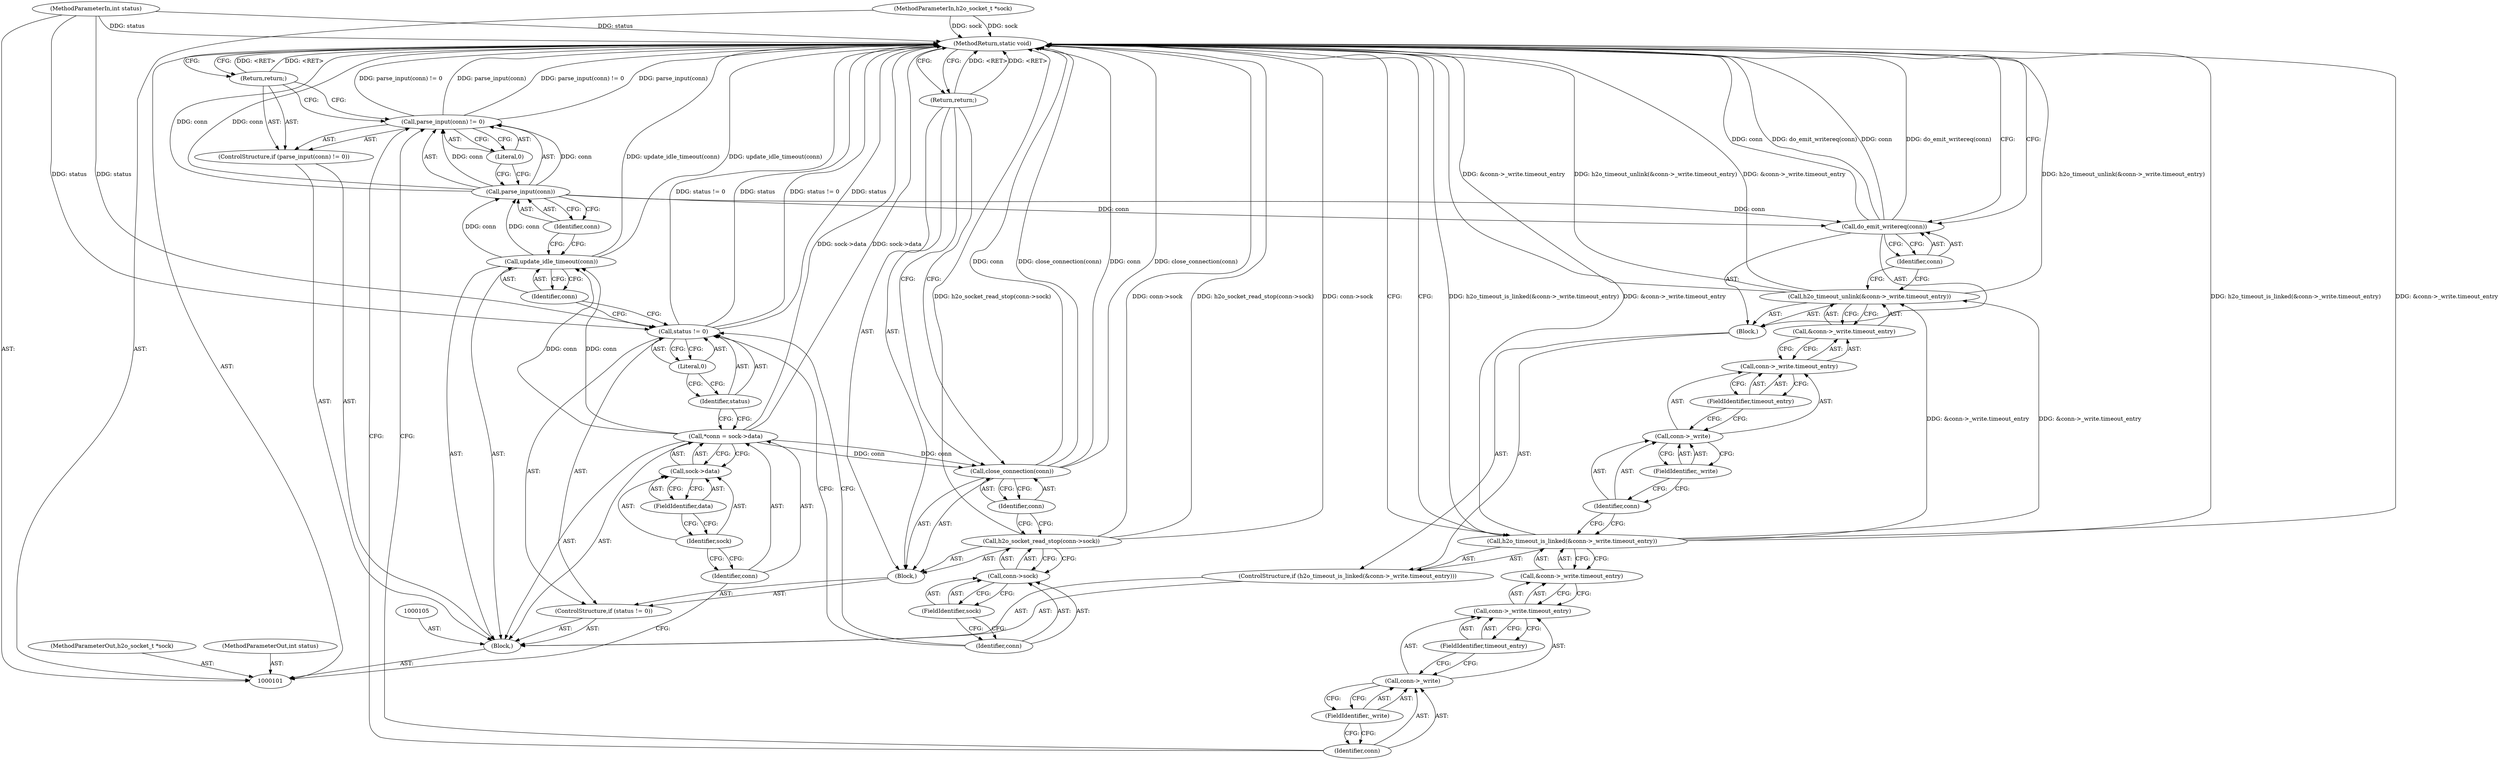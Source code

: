 digraph "0_h2o_1c0808d580da09fdec5a9a74ff09e103ea058dd4_0" {
"1000149" [label="(MethodReturn,static void)"];
"1000102" [label="(MethodParameterIn,h2o_socket_t *sock)"];
"1000208" [label="(MethodParameterOut,h2o_socket_t *sock)"];
"1000103" [label="(MethodParameterIn,int status)"];
"1000209" [label="(MethodParameterOut,int status)"];
"1000124" [label="(Identifier,conn)"];
"1000123" [label="(Call,update_idle_timeout(conn))"];
"1000128" [label="(Identifier,conn)"];
"1000129" [label="(Literal,0)"];
"1000125" [label="(ControlStructure,if (parse_input(conn) != 0))"];
"1000126" [label="(Call,parse_input(conn) != 0)"];
"1000127" [label="(Call,parse_input(conn))"];
"1000130" [label="(Return,return;)"];
"1000133" [label="(Call,&conn->_write.timeout_entry)"];
"1000134" [label="(Call,conn->_write.timeout_entry)"];
"1000135" [label="(Call,conn->_write)"];
"1000136" [label="(Identifier,conn)"];
"1000137" [label="(FieldIdentifier,_write)"];
"1000138" [label="(FieldIdentifier,timeout_entry)"];
"1000131" [label="(ControlStructure,if (h2o_timeout_is_linked(&conn->_write.timeout_entry)))"];
"1000139" [label="(Block,)"];
"1000132" [label="(Call,h2o_timeout_is_linked(&conn->_write.timeout_entry))"];
"1000141" [label="(Call,&conn->_write.timeout_entry)"];
"1000142" [label="(Call,conn->_write.timeout_entry)"];
"1000143" [label="(Call,conn->_write)"];
"1000144" [label="(Identifier,conn)"];
"1000145" [label="(FieldIdentifier,_write)"];
"1000146" [label="(FieldIdentifier,timeout_entry)"];
"1000140" [label="(Call,h2o_timeout_unlink(&conn->_write.timeout_entry))"];
"1000148" [label="(Identifier,conn)"];
"1000147" [label="(Call,do_emit_writereq(conn))"];
"1000104" [label="(Block,)"];
"1000106" [label="(Call,*conn = sock->data)"];
"1000107" [label="(Identifier,conn)"];
"1000108" [label="(Call,sock->data)"];
"1000109" [label="(Identifier,sock)"];
"1000110" [label="(FieldIdentifier,data)"];
"1000114" [label="(Literal,0)"];
"1000115" [label="(Block,)"];
"1000111" [label="(ControlStructure,if (status != 0))"];
"1000112" [label="(Call,status != 0)"];
"1000113" [label="(Identifier,status)"];
"1000117" [label="(Call,conn->sock)"];
"1000118" [label="(Identifier,conn)"];
"1000119" [label="(FieldIdentifier,sock)"];
"1000116" [label="(Call,h2o_socket_read_stop(conn->sock))"];
"1000121" [label="(Identifier,conn)"];
"1000120" [label="(Call,close_connection(conn))"];
"1000122" [label="(Return,return;)"];
"1000149" -> "1000101"  [label="AST: "];
"1000149" -> "1000122"  [label="CFG: "];
"1000149" -> "1000130"  [label="CFG: "];
"1000149" -> "1000147"  [label="CFG: "];
"1000149" -> "1000132"  [label="CFG: "];
"1000122" -> "1000149"  [label="DDG: <RET>"];
"1000116" -> "1000149"  [label="DDG: conn->sock"];
"1000116" -> "1000149"  [label="DDG: h2o_socket_read_stop(conn->sock)"];
"1000126" -> "1000149"  [label="DDG: parse_input(conn) != 0"];
"1000126" -> "1000149"  [label="DDG: parse_input(conn)"];
"1000106" -> "1000149"  [label="DDG: sock->data"];
"1000140" -> "1000149"  [label="DDG: h2o_timeout_unlink(&conn->_write.timeout_entry)"];
"1000140" -> "1000149"  [label="DDG: &conn->_write.timeout_entry"];
"1000103" -> "1000149"  [label="DDG: status"];
"1000120" -> "1000149"  [label="DDG: conn"];
"1000120" -> "1000149"  [label="DDG: close_connection(conn)"];
"1000147" -> "1000149"  [label="DDG: conn"];
"1000147" -> "1000149"  [label="DDG: do_emit_writereq(conn)"];
"1000127" -> "1000149"  [label="DDG: conn"];
"1000123" -> "1000149"  [label="DDG: update_idle_timeout(conn)"];
"1000132" -> "1000149"  [label="DDG: h2o_timeout_is_linked(&conn->_write.timeout_entry)"];
"1000132" -> "1000149"  [label="DDG: &conn->_write.timeout_entry"];
"1000102" -> "1000149"  [label="DDG: sock"];
"1000112" -> "1000149"  [label="DDG: status != 0"];
"1000112" -> "1000149"  [label="DDG: status"];
"1000130" -> "1000149"  [label="DDG: <RET>"];
"1000102" -> "1000101"  [label="AST: "];
"1000102" -> "1000149"  [label="DDG: sock"];
"1000208" -> "1000101"  [label="AST: "];
"1000103" -> "1000101"  [label="AST: "];
"1000103" -> "1000149"  [label="DDG: status"];
"1000103" -> "1000112"  [label="DDG: status"];
"1000209" -> "1000101"  [label="AST: "];
"1000124" -> "1000123"  [label="AST: "];
"1000124" -> "1000112"  [label="CFG: "];
"1000123" -> "1000124"  [label="CFG: "];
"1000123" -> "1000104"  [label="AST: "];
"1000123" -> "1000124"  [label="CFG: "];
"1000124" -> "1000123"  [label="AST: "];
"1000128" -> "1000123"  [label="CFG: "];
"1000123" -> "1000149"  [label="DDG: update_idle_timeout(conn)"];
"1000106" -> "1000123"  [label="DDG: conn"];
"1000123" -> "1000127"  [label="DDG: conn"];
"1000128" -> "1000127"  [label="AST: "];
"1000128" -> "1000123"  [label="CFG: "];
"1000127" -> "1000128"  [label="CFG: "];
"1000129" -> "1000126"  [label="AST: "];
"1000129" -> "1000127"  [label="CFG: "];
"1000126" -> "1000129"  [label="CFG: "];
"1000125" -> "1000104"  [label="AST: "];
"1000126" -> "1000125"  [label="AST: "];
"1000130" -> "1000125"  [label="AST: "];
"1000126" -> "1000125"  [label="AST: "];
"1000126" -> "1000129"  [label="CFG: "];
"1000127" -> "1000126"  [label="AST: "];
"1000129" -> "1000126"  [label="AST: "];
"1000130" -> "1000126"  [label="CFG: "];
"1000136" -> "1000126"  [label="CFG: "];
"1000126" -> "1000149"  [label="DDG: parse_input(conn) != 0"];
"1000126" -> "1000149"  [label="DDG: parse_input(conn)"];
"1000127" -> "1000126"  [label="DDG: conn"];
"1000127" -> "1000126"  [label="AST: "];
"1000127" -> "1000128"  [label="CFG: "];
"1000128" -> "1000127"  [label="AST: "];
"1000129" -> "1000127"  [label="CFG: "];
"1000127" -> "1000149"  [label="DDG: conn"];
"1000127" -> "1000126"  [label="DDG: conn"];
"1000123" -> "1000127"  [label="DDG: conn"];
"1000127" -> "1000147"  [label="DDG: conn"];
"1000130" -> "1000125"  [label="AST: "];
"1000130" -> "1000126"  [label="CFG: "];
"1000149" -> "1000130"  [label="CFG: "];
"1000130" -> "1000149"  [label="DDG: <RET>"];
"1000133" -> "1000132"  [label="AST: "];
"1000133" -> "1000134"  [label="CFG: "];
"1000134" -> "1000133"  [label="AST: "];
"1000132" -> "1000133"  [label="CFG: "];
"1000134" -> "1000133"  [label="AST: "];
"1000134" -> "1000138"  [label="CFG: "];
"1000135" -> "1000134"  [label="AST: "];
"1000138" -> "1000134"  [label="AST: "];
"1000133" -> "1000134"  [label="CFG: "];
"1000135" -> "1000134"  [label="AST: "];
"1000135" -> "1000137"  [label="CFG: "];
"1000136" -> "1000135"  [label="AST: "];
"1000137" -> "1000135"  [label="AST: "];
"1000138" -> "1000135"  [label="CFG: "];
"1000136" -> "1000135"  [label="AST: "];
"1000136" -> "1000126"  [label="CFG: "];
"1000137" -> "1000136"  [label="CFG: "];
"1000137" -> "1000135"  [label="AST: "];
"1000137" -> "1000136"  [label="CFG: "];
"1000135" -> "1000137"  [label="CFG: "];
"1000138" -> "1000134"  [label="AST: "];
"1000138" -> "1000135"  [label="CFG: "];
"1000134" -> "1000138"  [label="CFG: "];
"1000131" -> "1000104"  [label="AST: "];
"1000132" -> "1000131"  [label="AST: "];
"1000139" -> "1000131"  [label="AST: "];
"1000139" -> "1000131"  [label="AST: "];
"1000140" -> "1000139"  [label="AST: "];
"1000147" -> "1000139"  [label="AST: "];
"1000132" -> "1000131"  [label="AST: "];
"1000132" -> "1000133"  [label="CFG: "];
"1000133" -> "1000132"  [label="AST: "];
"1000144" -> "1000132"  [label="CFG: "];
"1000149" -> "1000132"  [label="CFG: "];
"1000132" -> "1000149"  [label="DDG: h2o_timeout_is_linked(&conn->_write.timeout_entry)"];
"1000132" -> "1000149"  [label="DDG: &conn->_write.timeout_entry"];
"1000132" -> "1000140"  [label="DDG: &conn->_write.timeout_entry"];
"1000141" -> "1000140"  [label="AST: "];
"1000141" -> "1000142"  [label="CFG: "];
"1000142" -> "1000141"  [label="AST: "];
"1000140" -> "1000141"  [label="CFG: "];
"1000142" -> "1000141"  [label="AST: "];
"1000142" -> "1000146"  [label="CFG: "];
"1000143" -> "1000142"  [label="AST: "];
"1000146" -> "1000142"  [label="AST: "];
"1000141" -> "1000142"  [label="CFG: "];
"1000143" -> "1000142"  [label="AST: "];
"1000143" -> "1000145"  [label="CFG: "];
"1000144" -> "1000143"  [label="AST: "];
"1000145" -> "1000143"  [label="AST: "];
"1000146" -> "1000143"  [label="CFG: "];
"1000144" -> "1000143"  [label="AST: "];
"1000144" -> "1000132"  [label="CFG: "];
"1000145" -> "1000144"  [label="CFG: "];
"1000145" -> "1000143"  [label="AST: "];
"1000145" -> "1000144"  [label="CFG: "];
"1000143" -> "1000145"  [label="CFG: "];
"1000146" -> "1000142"  [label="AST: "];
"1000146" -> "1000143"  [label="CFG: "];
"1000142" -> "1000146"  [label="CFG: "];
"1000140" -> "1000139"  [label="AST: "];
"1000140" -> "1000141"  [label="CFG: "];
"1000141" -> "1000140"  [label="AST: "];
"1000148" -> "1000140"  [label="CFG: "];
"1000140" -> "1000149"  [label="DDG: h2o_timeout_unlink(&conn->_write.timeout_entry)"];
"1000140" -> "1000149"  [label="DDG: &conn->_write.timeout_entry"];
"1000132" -> "1000140"  [label="DDG: &conn->_write.timeout_entry"];
"1000148" -> "1000147"  [label="AST: "];
"1000148" -> "1000140"  [label="CFG: "];
"1000147" -> "1000148"  [label="CFG: "];
"1000147" -> "1000139"  [label="AST: "];
"1000147" -> "1000148"  [label="CFG: "];
"1000148" -> "1000147"  [label="AST: "];
"1000149" -> "1000147"  [label="CFG: "];
"1000147" -> "1000149"  [label="DDG: conn"];
"1000147" -> "1000149"  [label="DDG: do_emit_writereq(conn)"];
"1000127" -> "1000147"  [label="DDG: conn"];
"1000104" -> "1000101"  [label="AST: "];
"1000105" -> "1000104"  [label="AST: "];
"1000106" -> "1000104"  [label="AST: "];
"1000111" -> "1000104"  [label="AST: "];
"1000123" -> "1000104"  [label="AST: "];
"1000125" -> "1000104"  [label="AST: "];
"1000131" -> "1000104"  [label="AST: "];
"1000106" -> "1000104"  [label="AST: "];
"1000106" -> "1000108"  [label="CFG: "];
"1000107" -> "1000106"  [label="AST: "];
"1000108" -> "1000106"  [label="AST: "];
"1000113" -> "1000106"  [label="CFG: "];
"1000106" -> "1000149"  [label="DDG: sock->data"];
"1000106" -> "1000120"  [label="DDG: conn"];
"1000106" -> "1000123"  [label="DDG: conn"];
"1000107" -> "1000106"  [label="AST: "];
"1000107" -> "1000101"  [label="CFG: "];
"1000109" -> "1000107"  [label="CFG: "];
"1000108" -> "1000106"  [label="AST: "];
"1000108" -> "1000110"  [label="CFG: "];
"1000109" -> "1000108"  [label="AST: "];
"1000110" -> "1000108"  [label="AST: "];
"1000106" -> "1000108"  [label="CFG: "];
"1000109" -> "1000108"  [label="AST: "];
"1000109" -> "1000107"  [label="CFG: "];
"1000110" -> "1000109"  [label="CFG: "];
"1000110" -> "1000108"  [label="AST: "];
"1000110" -> "1000109"  [label="CFG: "];
"1000108" -> "1000110"  [label="CFG: "];
"1000114" -> "1000112"  [label="AST: "];
"1000114" -> "1000113"  [label="CFG: "];
"1000112" -> "1000114"  [label="CFG: "];
"1000115" -> "1000111"  [label="AST: "];
"1000116" -> "1000115"  [label="AST: "];
"1000120" -> "1000115"  [label="AST: "];
"1000122" -> "1000115"  [label="AST: "];
"1000111" -> "1000104"  [label="AST: "];
"1000112" -> "1000111"  [label="AST: "];
"1000115" -> "1000111"  [label="AST: "];
"1000112" -> "1000111"  [label="AST: "];
"1000112" -> "1000114"  [label="CFG: "];
"1000113" -> "1000112"  [label="AST: "];
"1000114" -> "1000112"  [label="AST: "];
"1000118" -> "1000112"  [label="CFG: "];
"1000124" -> "1000112"  [label="CFG: "];
"1000112" -> "1000149"  [label="DDG: status != 0"];
"1000112" -> "1000149"  [label="DDG: status"];
"1000103" -> "1000112"  [label="DDG: status"];
"1000113" -> "1000112"  [label="AST: "];
"1000113" -> "1000106"  [label="CFG: "];
"1000114" -> "1000113"  [label="CFG: "];
"1000117" -> "1000116"  [label="AST: "];
"1000117" -> "1000119"  [label="CFG: "];
"1000118" -> "1000117"  [label="AST: "];
"1000119" -> "1000117"  [label="AST: "];
"1000116" -> "1000117"  [label="CFG: "];
"1000118" -> "1000117"  [label="AST: "];
"1000118" -> "1000112"  [label="CFG: "];
"1000119" -> "1000118"  [label="CFG: "];
"1000119" -> "1000117"  [label="AST: "];
"1000119" -> "1000118"  [label="CFG: "];
"1000117" -> "1000119"  [label="CFG: "];
"1000116" -> "1000115"  [label="AST: "];
"1000116" -> "1000117"  [label="CFG: "];
"1000117" -> "1000116"  [label="AST: "];
"1000121" -> "1000116"  [label="CFG: "];
"1000116" -> "1000149"  [label="DDG: conn->sock"];
"1000116" -> "1000149"  [label="DDG: h2o_socket_read_stop(conn->sock)"];
"1000121" -> "1000120"  [label="AST: "];
"1000121" -> "1000116"  [label="CFG: "];
"1000120" -> "1000121"  [label="CFG: "];
"1000120" -> "1000115"  [label="AST: "];
"1000120" -> "1000121"  [label="CFG: "];
"1000121" -> "1000120"  [label="AST: "];
"1000122" -> "1000120"  [label="CFG: "];
"1000120" -> "1000149"  [label="DDG: conn"];
"1000120" -> "1000149"  [label="DDG: close_connection(conn)"];
"1000106" -> "1000120"  [label="DDG: conn"];
"1000122" -> "1000115"  [label="AST: "];
"1000122" -> "1000120"  [label="CFG: "];
"1000149" -> "1000122"  [label="CFG: "];
"1000122" -> "1000149"  [label="DDG: <RET>"];
}
